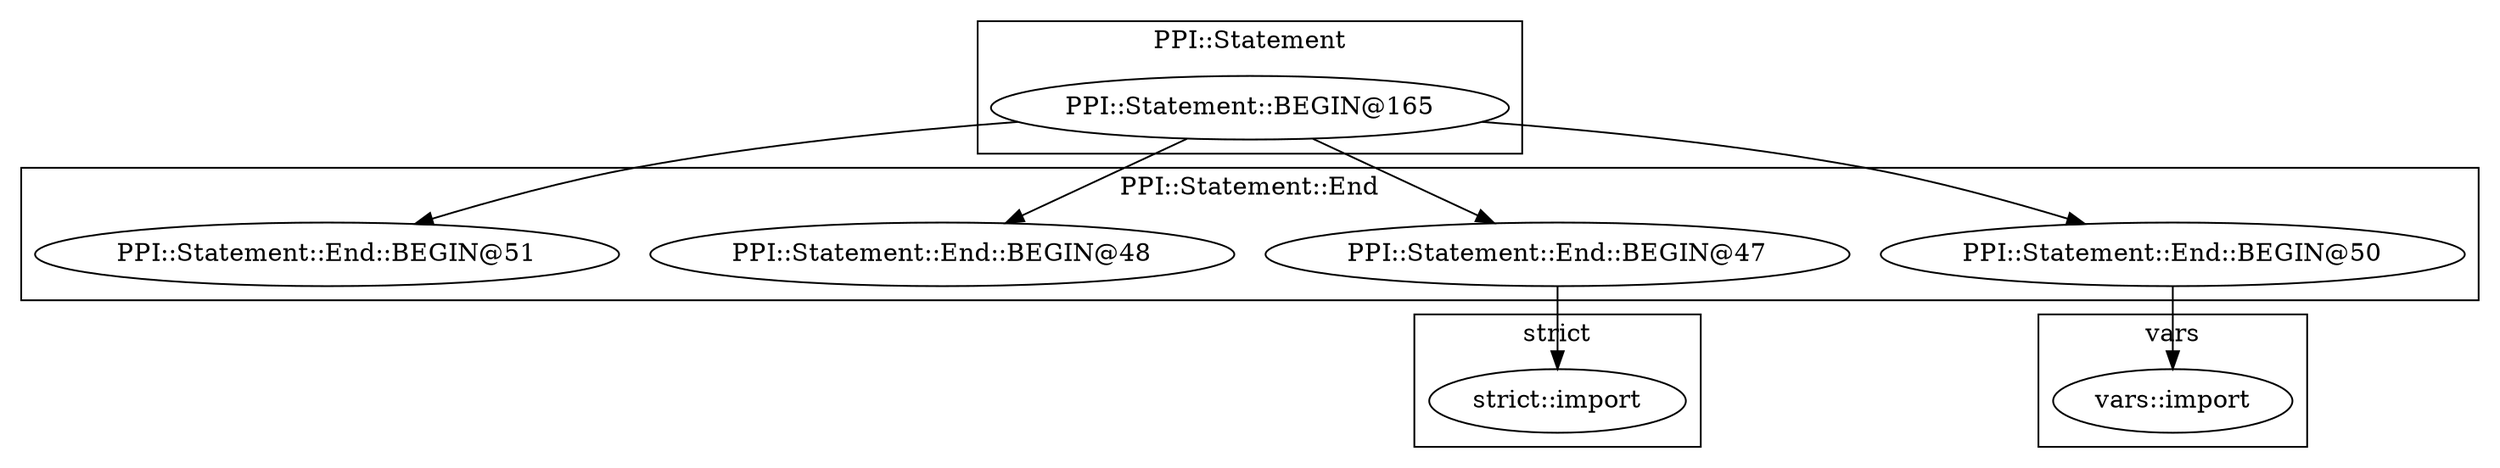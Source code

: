 digraph {
graph [overlap=false]
subgraph cluster_PPI_Statement {
	label="PPI::Statement";
	"PPI::Statement::BEGIN@165";
}
subgraph cluster_vars {
	label="vars";
	"vars::import";
}
subgraph cluster_strict {
	label="strict";
	"strict::import";
}
subgraph cluster_PPI_Statement_End {
	label="PPI::Statement::End";
	"PPI::Statement::End::BEGIN@47";
	"PPI::Statement::End::BEGIN@50";
	"PPI::Statement::End::BEGIN@48";
	"PPI::Statement::End::BEGIN@51";
}
"PPI::Statement::BEGIN@165" -> "PPI::Statement::End::BEGIN@51";
"PPI::Statement::End::BEGIN@47" -> "strict::import";
"PPI::Statement::BEGIN@165" -> "PPI::Statement::End::BEGIN@48";
"PPI::Statement::End::BEGIN@50" -> "vars::import";
"PPI::Statement::BEGIN@165" -> "PPI::Statement::End::BEGIN@50";
"PPI::Statement::BEGIN@165" -> "PPI::Statement::End::BEGIN@47";
}
